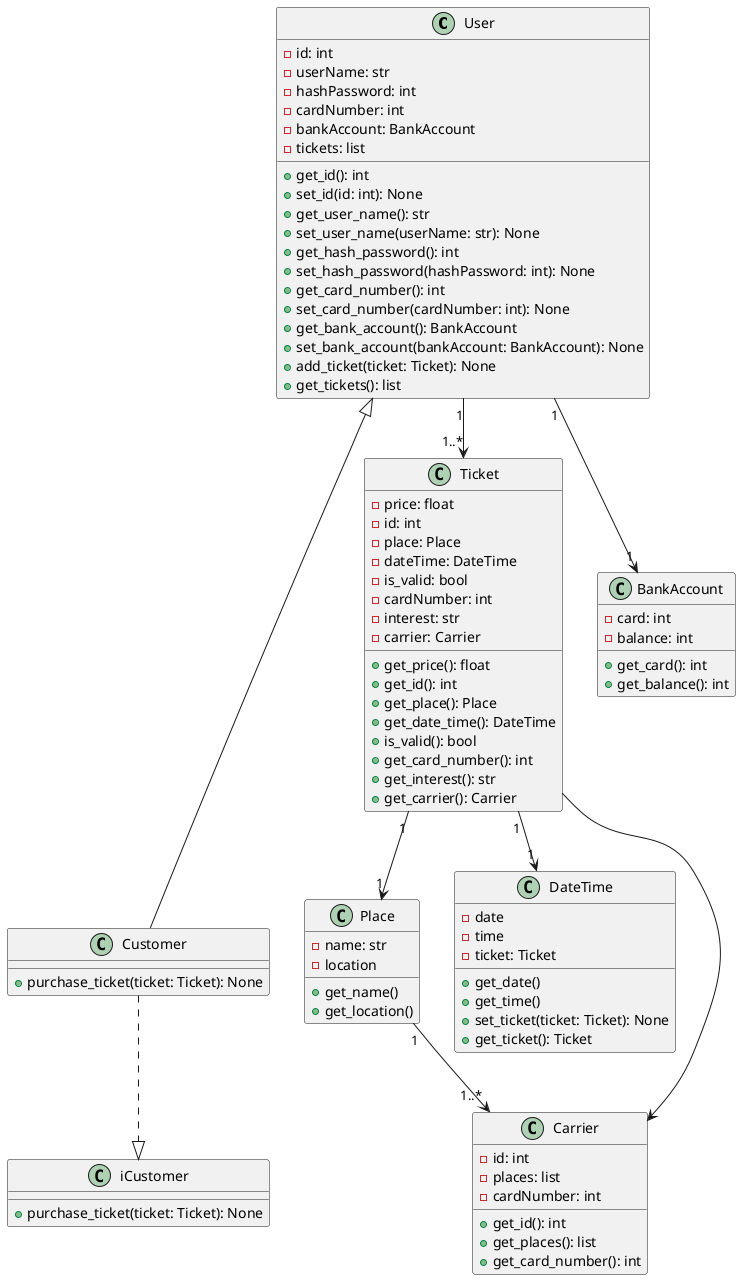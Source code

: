 @startuml

class User {
    - id: int
    - userName: str
    - hashPassword: int
    - cardNumber: int
    - bankAccount: BankAccount
    - tickets: list

    + get_id(): int
    + set_id(id: int): None
    + get_user_name(): str
    + set_user_name(userName: str): None
    + get_hash_password(): int
    + set_hash_password(hashPassword: int): None
    + get_card_number(): int
    + set_card_number(cardNumber: int): None
    + get_bank_account(): BankAccount
    + set_bank_account(bankAccount: BankAccount): None
    + add_ticket(ticket: Ticket): None
    + get_tickets(): list
}

class iCustomer {
    + purchase_ticket(ticket: Ticket): None
}

class Customer {
    + purchase_ticket(ticket: Ticket): None
}

class Ticket {
    - price: float
    - id: int
    - place: Place
    - dateTime: DateTime
    - is_valid: bool
    - cardNumber: int
    - interest: str
    - carrier: Carrier

    + get_price(): float
    + get_id(): int
    + get_place(): Place
    + get_date_time(): DateTime
    + is_valid(): bool
    + get_card_number(): int
    + get_interest(): str
    + get_carrier(): Carrier
}

class BankAccount {
    - card: int
    - balance: int

    + get_card(): int
    + get_balance(): int
}

class Place {
    - name: str
    - location

    + get_name()
    + get_location()
}

class DateTime {
    - date
    - time
    - ticket: Ticket

    + get_date()
    + get_time()
    + set_ticket(ticket: Ticket): None
    + get_ticket(): Ticket
}

class Carrier {
    - id: int
    - places: list
    - cardNumber: int

    + get_id(): int
    + get_places(): list
    + get_card_number(): int
}

User "1" --> "1..*" Ticket
User <|--- Customer
Customer ..|> iCustomer
Ticket "1" --> "1" Place
Ticket "1" --> "1" DateTime
Ticket --> Carrier
User "1" --> "1" BankAccount
Place "1" --> "1..*" Carrier

@enduml
